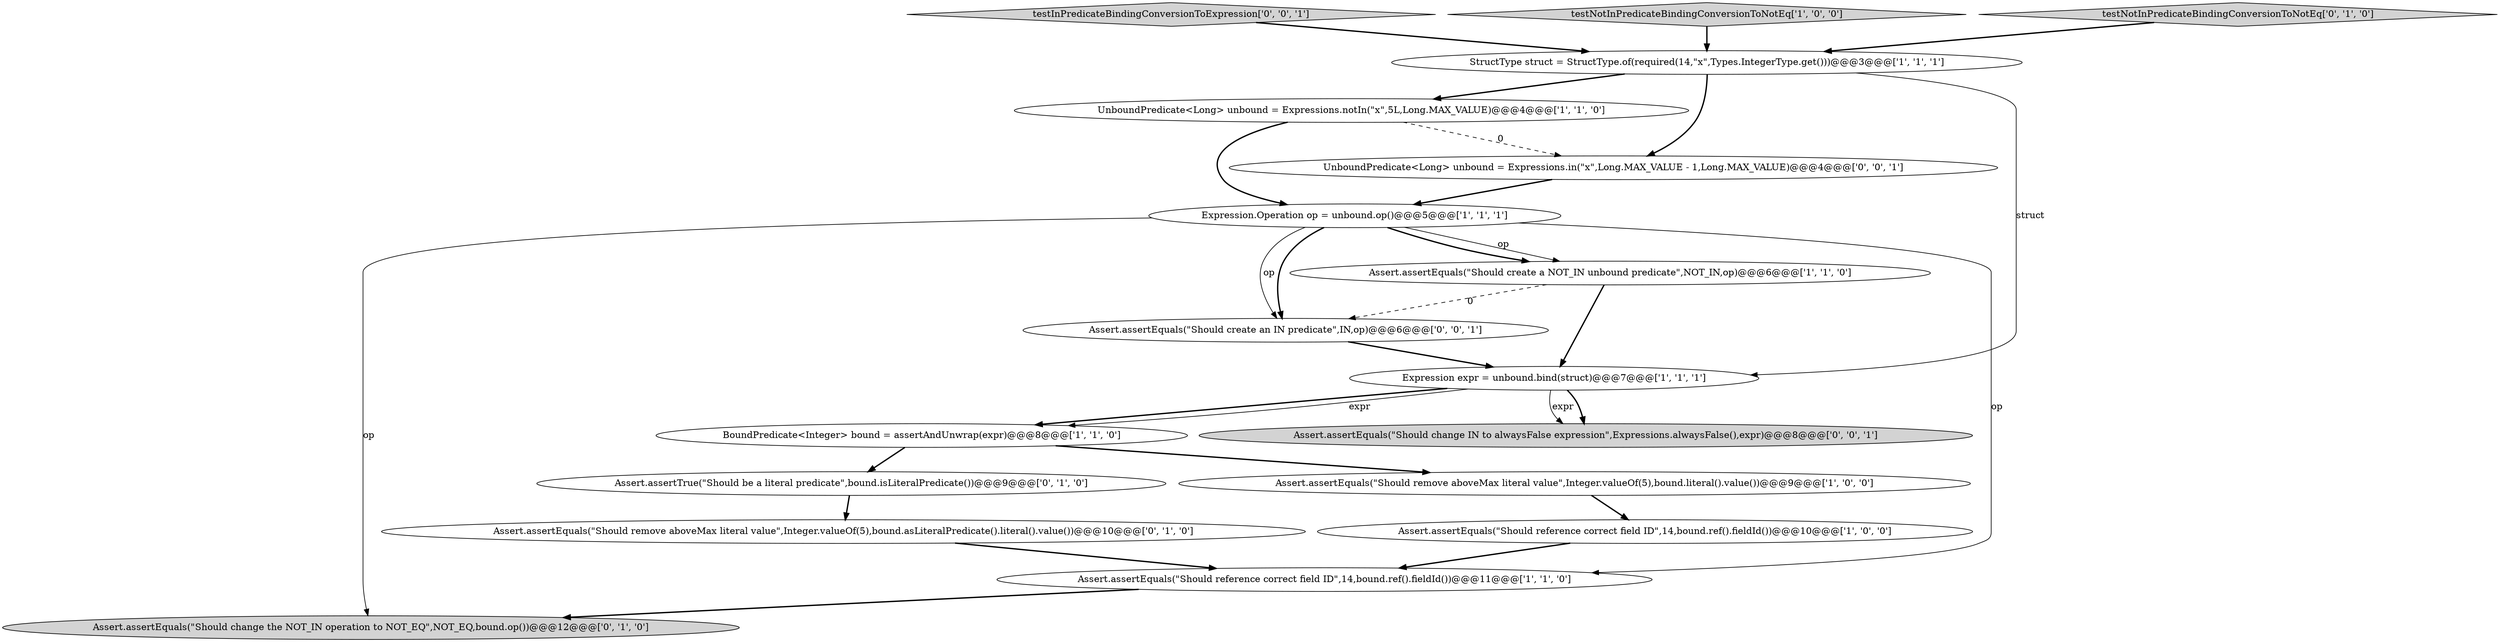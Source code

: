 digraph {
1 [style = filled, label = "Expression.Operation op = unbound.op()@@@5@@@['1', '1', '1']", fillcolor = white, shape = ellipse image = "AAA0AAABBB1BBB"];
16 [style = filled, label = "testInPredicateBindingConversionToExpression['0', '0', '1']", fillcolor = lightgray, shape = diamond image = "AAA0AAABBB3BBB"];
10 [style = filled, label = "Assert.assertEquals(\"Should change the NOT_IN operation to NOT_EQ\",NOT_EQ,bound.op())@@@12@@@['0', '1', '0']", fillcolor = lightgray, shape = ellipse image = "AAA0AAABBB2BBB"];
15 [style = filled, label = "UnboundPredicate<Long> unbound = Expressions.in(\"x\",Long.MAX_VALUE - 1,Long.MAX_VALUE)@@@4@@@['0', '0', '1']", fillcolor = white, shape = ellipse image = "AAA0AAABBB3BBB"];
12 [style = filled, label = "Assert.assertEquals(\"Should remove aboveMax literal value\",Integer.valueOf(5),bound.asLiteralPredicate().literal().value())@@@10@@@['0', '1', '0']", fillcolor = white, shape = ellipse image = "AAA1AAABBB2BBB"];
0 [style = filled, label = "StructType struct = StructType.of(required(14,\"x\",Types.IntegerType.get()))@@@3@@@['1', '1', '1']", fillcolor = white, shape = ellipse image = "AAA0AAABBB1BBB"];
4 [style = filled, label = "Expression expr = unbound.bind(struct)@@@7@@@['1', '1', '1']", fillcolor = white, shape = ellipse image = "AAA0AAABBB1BBB"];
8 [style = filled, label = "testNotInPredicateBindingConversionToNotEq['1', '0', '0']", fillcolor = lightgray, shape = diamond image = "AAA0AAABBB1BBB"];
11 [style = filled, label = "Assert.assertTrue(\"Should be a literal predicate\",bound.isLiteralPredicate())@@@9@@@['0', '1', '0']", fillcolor = white, shape = ellipse image = "AAA0AAABBB2BBB"];
17 [style = filled, label = "Assert.assertEquals(\"Should change IN to alwaysFalse expression\",Expressions.alwaysFalse(),expr)@@@8@@@['0', '0', '1']", fillcolor = lightgray, shape = ellipse image = "AAA0AAABBB3BBB"];
6 [style = filled, label = "BoundPredicate<Integer> bound = assertAndUnwrap(expr)@@@8@@@['1', '1', '0']", fillcolor = white, shape = ellipse image = "AAA0AAABBB1BBB"];
9 [style = filled, label = "Assert.assertEquals(\"Should reference correct field ID\",14,bound.ref().fieldId())@@@11@@@['1', '1', '0']", fillcolor = white, shape = ellipse image = "AAA0AAABBB1BBB"];
7 [style = filled, label = "Assert.assertEquals(\"Should reference correct field ID\",14,bound.ref().fieldId())@@@10@@@['1', '0', '0']", fillcolor = white, shape = ellipse image = "AAA0AAABBB1BBB"];
13 [style = filled, label = "testNotInPredicateBindingConversionToNotEq['0', '1', '0']", fillcolor = lightgray, shape = diamond image = "AAA0AAABBB2BBB"];
14 [style = filled, label = "Assert.assertEquals(\"Should create an IN predicate\",IN,op)@@@6@@@['0', '0', '1']", fillcolor = white, shape = ellipse image = "AAA0AAABBB3BBB"];
3 [style = filled, label = "Assert.assertEquals(\"Should remove aboveMax literal value\",Integer.valueOf(5),bound.literal().value())@@@9@@@['1', '0', '0']", fillcolor = white, shape = ellipse image = "AAA0AAABBB1BBB"];
5 [style = filled, label = "Assert.assertEquals(\"Should create a NOT_IN unbound predicate\",NOT_IN,op)@@@6@@@['1', '1', '0']", fillcolor = white, shape = ellipse image = "AAA0AAABBB1BBB"];
2 [style = filled, label = "UnboundPredicate<Long> unbound = Expressions.notIn(\"x\",5L,Long.MAX_VALUE)@@@4@@@['1', '1', '0']", fillcolor = white, shape = ellipse image = "AAA0AAABBB1BBB"];
0->4 [style = solid, label="struct"];
4->6 [style = bold, label=""];
15->1 [style = bold, label=""];
11->12 [style = bold, label=""];
5->14 [style = dashed, label="0"];
8->0 [style = bold, label=""];
1->10 [style = solid, label="op"];
13->0 [style = bold, label=""];
4->6 [style = solid, label="expr"];
7->9 [style = bold, label=""];
6->11 [style = bold, label=""];
16->0 [style = bold, label=""];
4->17 [style = bold, label=""];
2->15 [style = dashed, label="0"];
3->7 [style = bold, label=""];
1->14 [style = bold, label=""];
4->17 [style = solid, label="expr"];
5->4 [style = bold, label=""];
12->9 [style = bold, label=""];
0->15 [style = bold, label=""];
2->1 [style = bold, label=""];
6->3 [style = bold, label=""];
1->9 [style = solid, label="op"];
1->5 [style = solid, label="op"];
1->14 [style = solid, label="op"];
0->2 [style = bold, label=""];
14->4 [style = bold, label=""];
9->10 [style = bold, label=""];
1->5 [style = bold, label=""];
}
